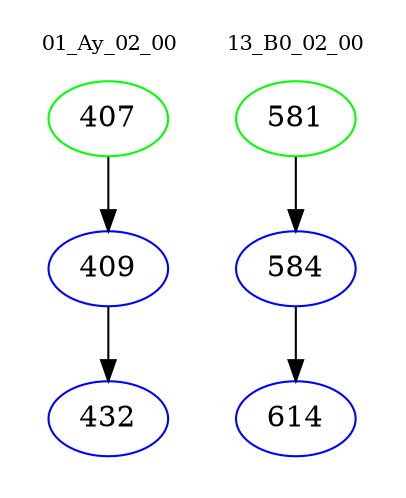 digraph{
subgraph cluster_0 {
color = white
label = "01_Ay_02_00";
fontsize=10;
T0_407 [label="407", color="green"]
T0_407 -> T0_409 [color="black"]
T0_409 [label="409", color="blue"]
T0_409 -> T0_432 [color="black"]
T0_432 [label="432", color="blue"]
}
subgraph cluster_1 {
color = white
label = "13_B0_02_00";
fontsize=10;
T1_581 [label="581", color="green"]
T1_581 -> T1_584 [color="black"]
T1_584 [label="584", color="blue"]
T1_584 -> T1_614 [color="black"]
T1_614 [label="614", color="blue"]
}
}

